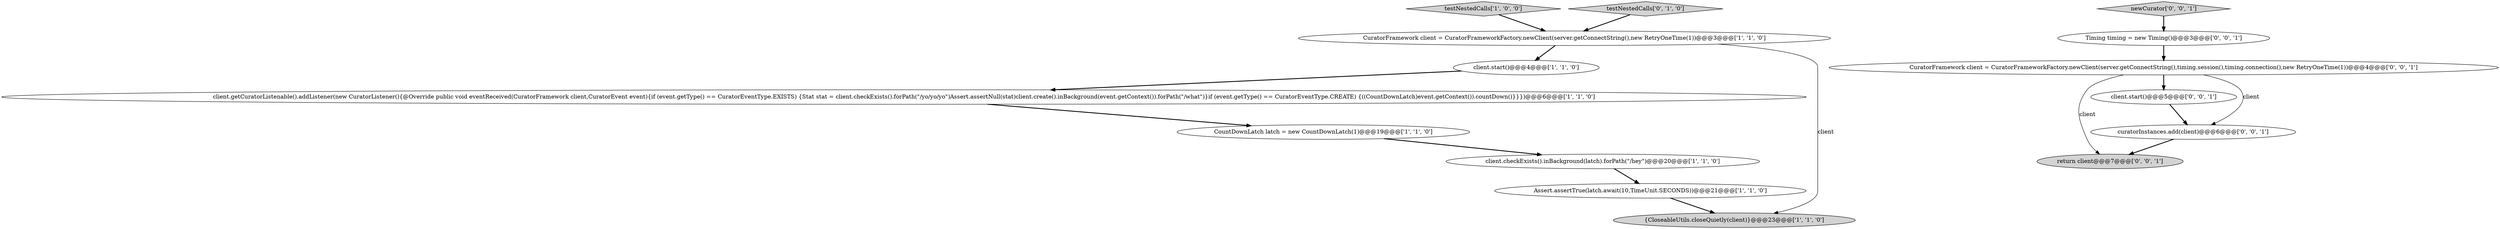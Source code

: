 digraph {
3 [style = filled, label = "testNestedCalls['1', '0', '0']", fillcolor = lightgray, shape = diamond image = "AAA0AAABBB1BBB"];
7 [style = filled, label = "client.start()@@@4@@@['1', '1', '0']", fillcolor = white, shape = ellipse image = "AAA0AAABBB1BBB"];
8 [style = filled, label = "testNestedCalls['0', '1', '0']", fillcolor = lightgray, shape = diamond image = "AAA0AAABBB2BBB"];
10 [style = filled, label = "return client@@@7@@@['0', '0', '1']", fillcolor = lightgray, shape = ellipse image = "AAA0AAABBB3BBB"];
14 [style = filled, label = "client.start()@@@5@@@['0', '0', '1']", fillcolor = white, shape = ellipse image = "AAA0AAABBB3BBB"];
5 [style = filled, label = "Assert.assertTrue(latch.await(10,TimeUnit.SECONDS))@@@21@@@['1', '1', '0']", fillcolor = white, shape = ellipse image = "AAA0AAABBB1BBB"];
11 [style = filled, label = "newCurator['0', '0', '1']", fillcolor = lightgray, shape = diamond image = "AAA0AAABBB3BBB"];
0 [style = filled, label = "client.getCuratorListenable().addListener(new CuratorListener(){@Override public void eventReceived(CuratorFramework client,CuratorEvent event){if (event.getType() == CuratorEventType.EXISTS) {Stat stat = client.checkExists().forPath(\"/yo/yo/yo\")Assert.assertNull(stat)client.create().inBackground(event.getContext()).forPath(\"/what\")}if (event.getType() == CuratorEventType.CREATE) {((CountDownLatch)event.getContext()).countDown()}}})@@@6@@@['1', '1', '0']", fillcolor = white, shape = ellipse image = "AAA0AAABBB1BBB"];
6 [style = filled, label = "{CloseableUtils.closeQuietly(client)}@@@23@@@['1', '1', '0']", fillcolor = lightgray, shape = ellipse image = "AAA0AAABBB1BBB"];
13 [style = filled, label = "Timing timing = new Timing()@@@3@@@['0', '0', '1']", fillcolor = white, shape = ellipse image = "AAA0AAABBB3BBB"];
1 [style = filled, label = "CountDownLatch latch = new CountDownLatch(1)@@@19@@@['1', '1', '0']", fillcolor = white, shape = ellipse image = "AAA0AAABBB1BBB"];
9 [style = filled, label = "curatorInstances.add(client)@@@6@@@['0', '0', '1']", fillcolor = white, shape = ellipse image = "AAA0AAABBB3BBB"];
12 [style = filled, label = "CuratorFramework client = CuratorFrameworkFactory.newClient(server.getConnectString(),timing.session(),timing.connection(),new RetryOneTime(1))@@@4@@@['0', '0', '1']", fillcolor = white, shape = ellipse image = "AAA0AAABBB3BBB"];
2 [style = filled, label = "client.checkExists().inBackground(latch).forPath(\"/hey\")@@@20@@@['1', '1', '0']", fillcolor = white, shape = ellipse image = "AAA0AAABBB1BBB"];
4 [style = filled, label = "CuratorFramework client = CuratorFrameworkFactory.newClient(server.getConnectString(),new RetryOneTime(1))@@@3@@@['1', '1', '0']", fillcolor = white, shape = ellipse image = "AAA0AAABBB1BBB"];
9->10 [style = bold, label=""];
13->12 [style = bold, label=""];
14->9 [style = bold, label=""];
4->7 [style = bold, label=""];
4->6 [style = solid, label="client"];
12->14 [style = bold, label=""];
12->9 [style = solid, label="client"];
8->4 [style = bold, label=""];
7->0 [style = bold, label=""];
1->2 [style = bold, label=""];
3->4 [style = bold, label=""];
0->1 [style = bold, label=""];
11->13 [style = bold, label=""];
5->6 [style = bold, label=""];
2->5 [style = bold, label=""];
12->10 [style = solid, label="client"];
}
